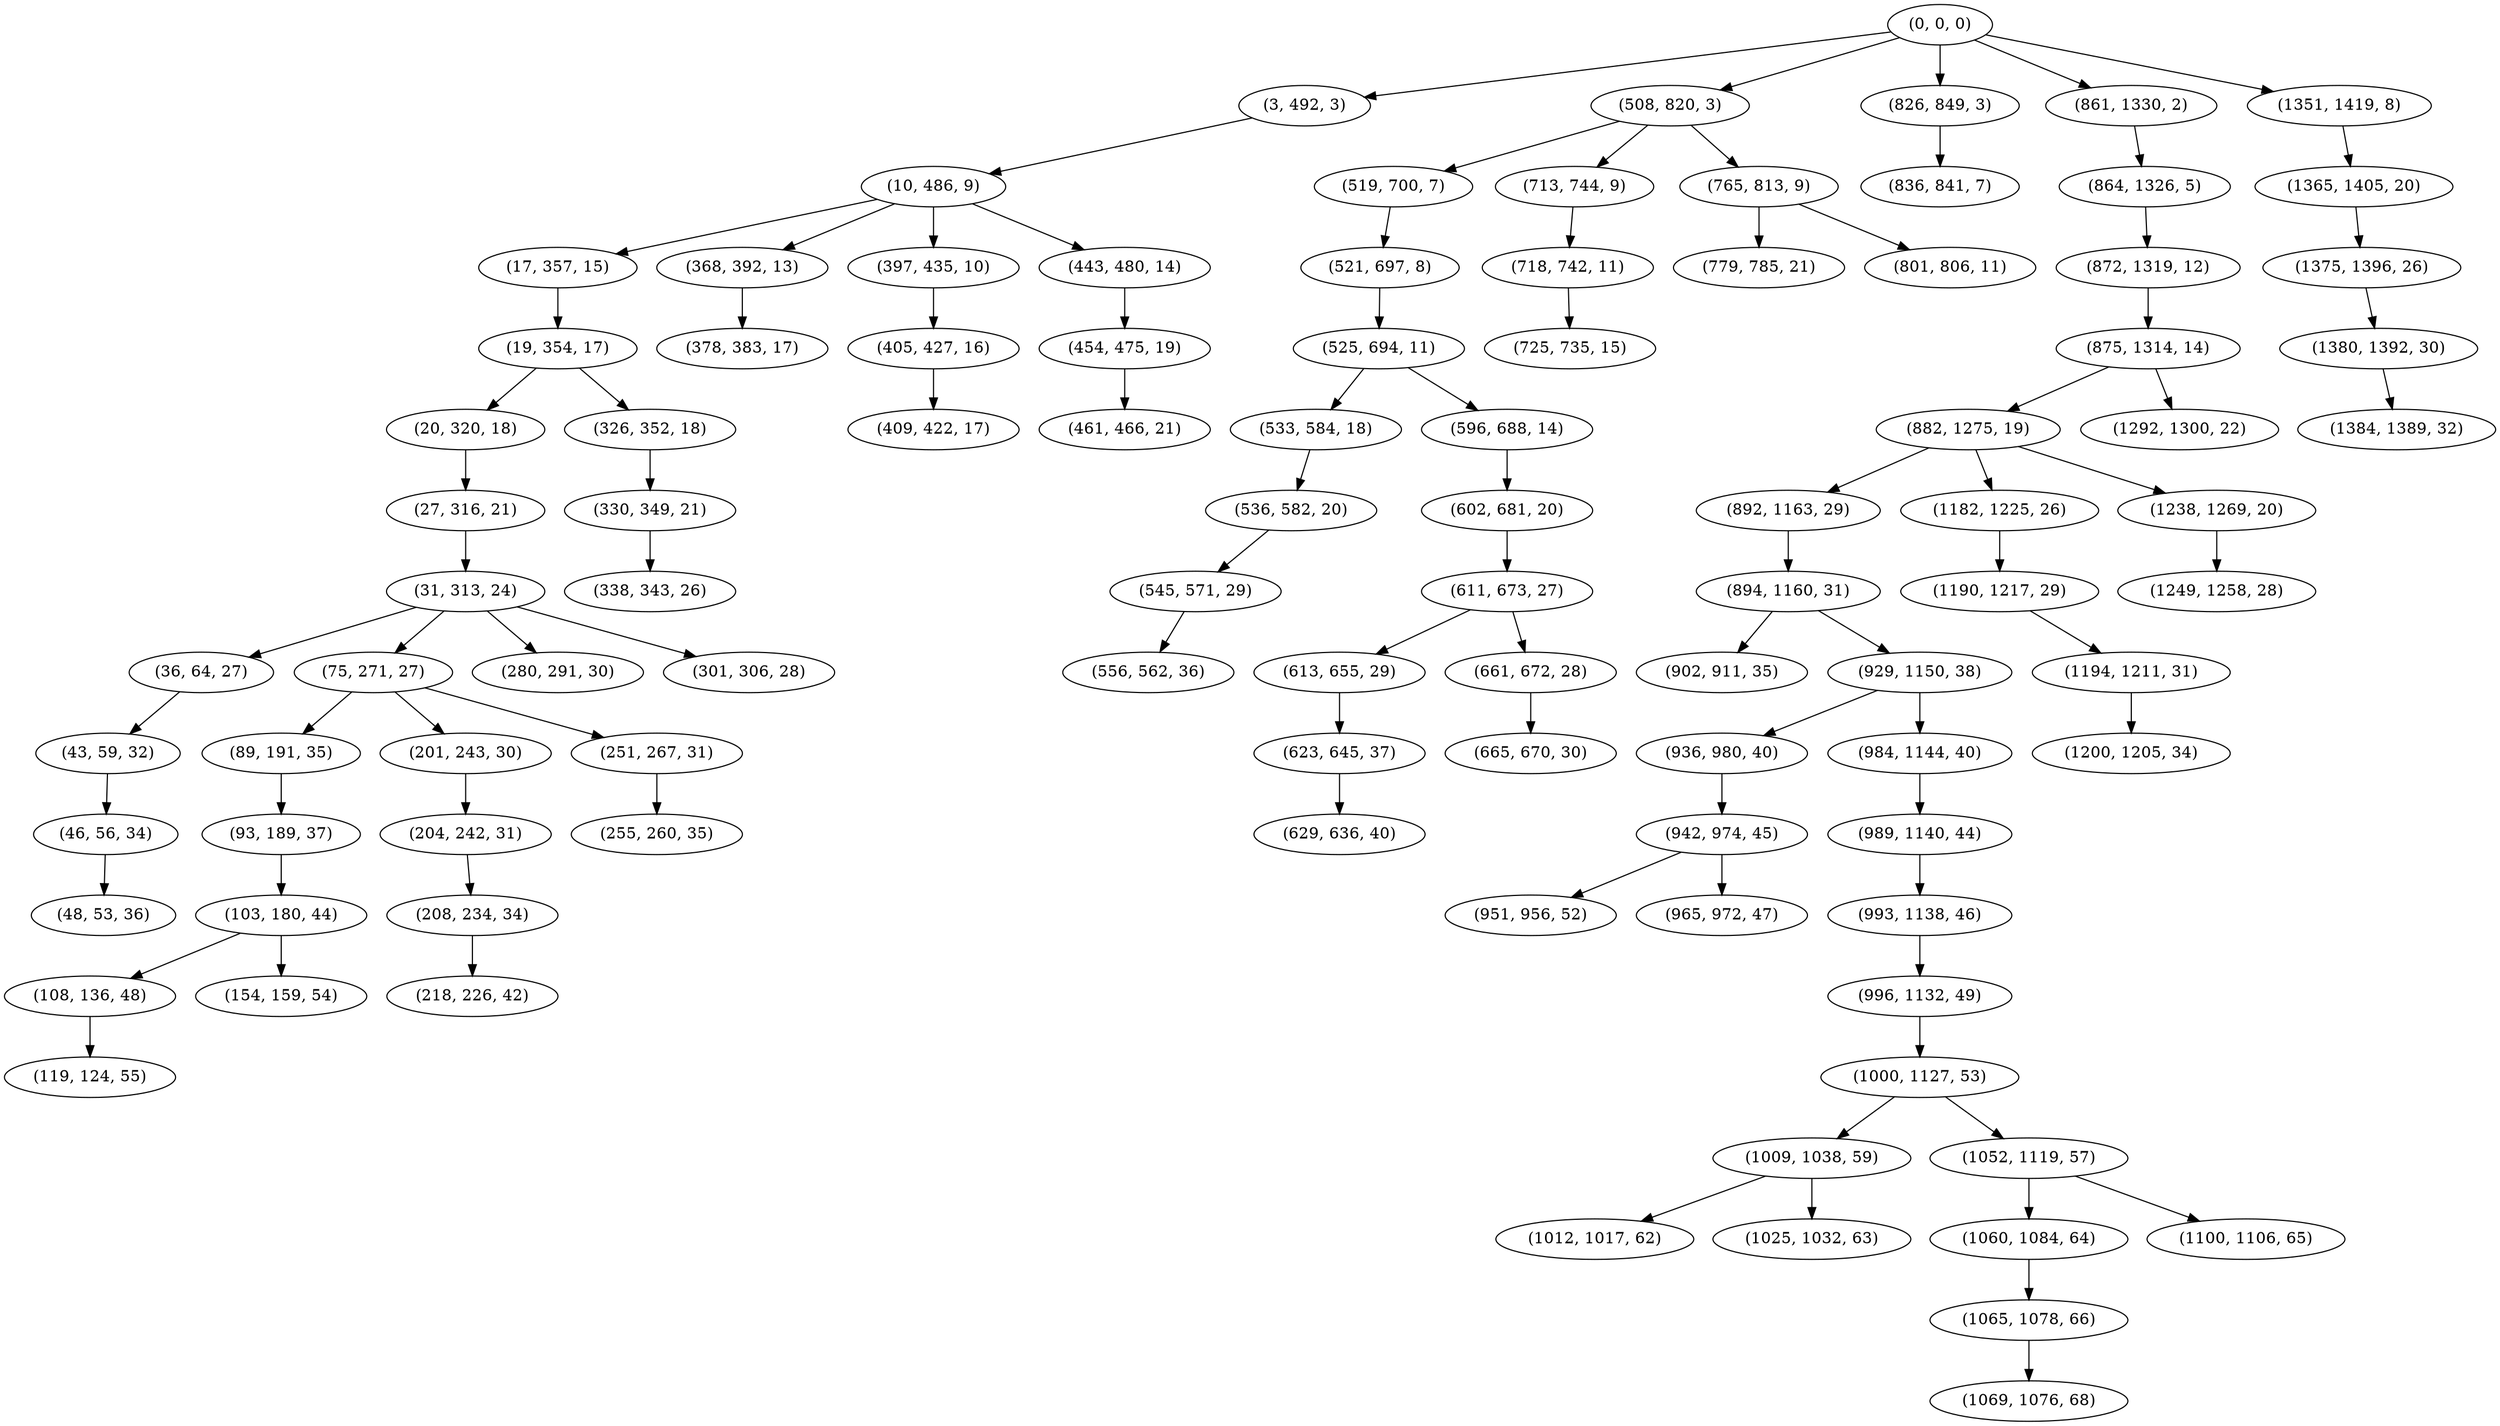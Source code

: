 digraph tree {
    "(0, 0, 0)";
    "(3, 492, 3)";
    "(10, 486, 9)";
    "(17, 357, 15)";
    "(19, 354, 17)";
    "(20, 320, 18)";
    "(27, 316, 21)";
    "(31, 313, 24)";
    "(36, 64, 27)";
    "(43, 59, 32)";
    "(46, 56, 34)";
    "(48, 53, 36)";
    "(75, 271, 27)";
    "(89, 191, 35)";
    "(93, 189, 37)";
    "(103, 180, 44)";
    "(108, 136, 48)";
    "(119, 124, 55)";
    "(154, 159, 54)";
    "(201, 243, 30)";
    "(204, 242, 31)";
    "(208, 234, 34)";
    "(218, 226, 42)";
    "(251, 267, 31)";
    "(255, 260, 35)";
    "(280, 291, 30)";
    "(301, 306, 28)";
    "(326, 352, 18)";
    "(330, 349, 21)";
    "(338, 343, 26)";
    "(368, 392, 13)";
    "(378, 383, 17)";
    "(397, 435, 10)";
    "(405, 427, 16)";
    "(409, 422, 17)";
    "(443, 480, 14)";
    "(454, 475, 19)";
    "(461, 466, 21)";
    "(508, 820, 3)";
    "(519, 700, 7)";
    "(521, 697, 8)";
    "(525, 694, 11)";
    "(533, 584, 18)";
    "(536, 582, 20)";
    "(545, 571, 29)";
    "(556, 562, 36)";
    "(596, 688, 14)";
    "(602, 681, 20)";
    "(611, 673, 27)";
    "(613, 655, 29)";
    "(623, 645, 37)";
    "(629, 636, 40)";
    "(661, 672, 28)";
    "(665, 670, 30)";
    "(713, 744, 9)";
    "(718, 742, 11)";
    "(725, 735, 15)";
    "(765, 813, 9)";
    "(779, 785, 21)";
    "(801, 806, 11)";
    "(826, 849, 3)";
    "(836, 841, 7)";
    "(861, 1330, 2)";
    "(864, 1326, 5)";
    "(872, 1319, 12)";
    "(875, 1314, 14)";
    "(882, 1275, 19)";
    "(892, 1163, 29)";
    "(894, 1160, 31)";
    "(902, 911, 35)";
    "(929, 1150, 38)";
    "(936, 980, 40)";
    "(942, 974, 45)";
    "(951, 956, 52)";
    "(965, 972, 47)";
    "(984, 1144, 40)";
    "(989, 1140, 44)";
    "(993, 1138, 46)";
    "(996, 1132, 49)";
    "(1000, 1127, 53)";
    "(1009, 1038, 59)";
    "(1012, 1017, 62)";
    "(1025, 1032, 63)";
    "(1052, 1119, 57)";
    "(1060, 1084, 64)";
    "(1065, 1078, 66)";
    "(1069, 1076, 68)";
    "(1100, 1106, 65)";
    "(1182, 1225, 26)";
    "(1190, 1217, 29)";
    "(1194, 1211, 31)";
    "(1200, 1205, 34)";
    "(1238, 1269, 20)";
    "(1249, 1258, 28)";
    "(1292, 1300, 22)";
    "(1351, 1419, 8)";
    "(1365, 1405, 20)";
    "(1375, 1396, 26)";
    "(1380, 1392, 30)";
    "(1384, 1389, 32)";
    "(0, 0, 0)" -> "(3, 492, 3)";
    "(0, 0, 0)" -> "(508, 820, 3)";
    "(0, 0, 0)" -> "(826, 849, 3)";
    "(0, 0, 0)" -> "(861, 1330, 2)";
    "(0, 0, 0)" -> "(1351, 1419, 8)";
    "(3, 492, 3)" -> "(10, 486, 9)";
    "(10, 486, 9)" -> "(17, 357, 15)";
    "(10, 486, 9)" -> "(368, 392, 13)";
    "(10, 486, 9)" -> "(397, 435, 10)";
    "(10, 486, 9)" -> "(443, 480, 14)";
    "(17, 357, 15)" -> "(19, 354, 17)";
    "(19, 354, 17)" -> "(20, 320, 18)";
    "(19, 354, 17)" -> "(326, 352, 18)";
    "(20, 320, 18)" -> "(27, 316, 21)";
    "(27, 316, 21)" -> "(31, 313, 24)";
    "(31, 313, 24)" -> "(36, 64, 27)";
    "(31, 313, 24)" -> "(75, 271, 27)";
    "(31, 313, 24)" -> "(280, 291, 30)";
    "(31, 313, 24)" -> "(301, 306, 28)";
    "(36, 64, 27)" -> "(43, 59, 32)";
    "(43, 59, 32)" -> "(46, 56, 34)";
    "(46, 56, 34)" -> "(48, 53, 36)";
    "(75, 271, 27)" -> "(89, 191, 35)";
    "(75, 271, 27)" -> "(201, 243, 30)";
    "(75, 271, 27)" -> "(251, 267, 31)";
    "(89, 191, 35)" -> "(93, 189, 37)";
    "(93, 189, 37)" -> "(103, 180, 44)";
    "(103, 180, 44)" -> "(108, 136, 48)";
    "(103, 180, 44)" -> "(154, 159, 54)";
    "(108, 136, 48)" -> "(119, 124, 55)";
    "(201, 243, 30)" -> "(204, 242, 31)";
    "(204, 242, 31)" -> "(208, 234, 34)";
    "(208, 234, 34)" -> "(218, 226, 42)";
    "(251, 267, 31)" -> "(255, 260, 35)";
    "(326, 352, 18)" -> "(330, 349, 21)";
    "(330, 349, 21)" -> "(338, 343, 26)";
    "(368, 392, 13)" -> "(378, 383, 17)";
    "(397, 435, 10)" -> "(405, 427, 16)";
    "(405, 427, 16)" -> "(409, 422, 17)";
    "(443, 480, 14)" -> "(454, 475, 19)";
    "(454, 475, 19)" -> "(461, 466, 21)";
    "(508, 820, 3)" -> "(519, 700, 7)";
    "(508, 820, 3)" -> "(713, 744, 9)";
    "(508, 820, 3)" -> "(765, 813, 9)";
    "(519, 700, 7)" -> "(521, 697, 8)";
    "(521, 697, 8)" -> "(525, 694, 11)";
    "(525, 694, 11)" -> "(533, 584, 18)";
    "(525, 694, 11)" -> "(596, 688, 14)";
    "(533, 584, 18)" -> "(536, 582, 20)";
    "(536, 582, 20)" -> "(545, 571, 29)";
    "(545, 571, 29)" -> "(556, 562, 36)";
    "(596, 688, 14)" -> "(602, 681, 20)";
    "(602, 681, 20)" -> "(611, 673, 27)";
    "(611, 673, 27)" -> "(613, 655, 29)";
    "(611, 673, 27)" -> "(661, 672, 28)";
    "(613, 655, 29)" -> "(623, 645, 37)";
    "(623, 645, 37)" -> "(629, 636, 40)";
    "(661, 672, 28)" -> "(665, 670, 30)";
    "(713, 744, 9)" -> "(718, 742, 11)";
    "(718, 742, 11)" -> "(725, 735, 15)";
    "(765, 813, 9)" -> "(779, 785, 21)";
    "(765, 813, 9)" -> "(801, 806, 11)";
    "(826, 849, 3)" -> "(836, 841, 7)";
    "(861, 1330, 2)" -> "(864, 1326, 5)";
    "(864, 1326, 5)" -> "(872, 1319, 12)";
    "(872, 1319, 12)" -> "(875, 1314, 14)";
    "(875, 1314, 14)" -> "(882, 1275, 19)";
    "(875, 1314, 14)" -> "(1292, 1300, 22)";
    "(882, 1275, 19)" -> "(892, 1163, 29)";
    "(882, 1275, 19)" -> "(1182, 1225, 26)";
    "(882, 1275, 19)" -> "(1238, 1269, 20)";
    "(892, 1163, 29)" -> "(894, 1160, 31)";
    "(894, 1160, 31)" -> "(902, 911, 35)";
    "(894, 1160, 31)" -> "(929, 1150, 38)";
    "(929, 1150, 38)" -> "(936, 980, 40)";
    "(929, 1150, 38)" -> "(984, 1144, 40)";
    "(936, 980, 40)" -> "(942, 974, 45)";
    "(942, 974, 45)" -> "(951, 956, 52)";
    "(942, 974, 45)" -> "(965, 972, 47)";
    "(984, 1144, 40)" -> "(989, 1140, 44)";
    "(989, 1140, 44)" -> "(993, 1138, 46)";
    "(993, 1138, 46)" -> "(996, 1132, 49)";
    "(996, 1132, 49)" -> "(1000, 1127, 53)";
    "(1000, 1127, 53)" -> "(1009, 1038, 59)";
    "(1000, 1127, 53)" -> "(1052, 1119, 57)";
    "(1009, 1038, 59)" -> "(1012, 1017, 62)";
    "(1009, 1038, 59)" -> "(1025, 1032, 63)";
    "(1052, 1119, 57)" -> "(1060, 1084, 64)";
    "(1052, 1119, 57)" -> "(1100, 1106, 65)";
    "(1060, 1084, 64)" -> "(1065, 1078, 66)";
    "(1065, 1078, 66)" -> "(1069, 1076, 68)";
    "(1182, 1225, 26)" -> "(1190, 1217, 29)";
    "(1190, 1217, 29)" -> "(1194, 1211, 31)";
    "(1194, 1211, 31)" -> "(1200, 1205, 34)";
    "(1238, 1269, 20)" -> "(1249, 1258, 28)";
    "(1351, 1419, 8)" -> "(1365, 1405, 20)";
    "(1365, 1405, 20)" -> "(1375, 1396, 26)";
    "(1375, 1396, 26)" -> "(1380, 1392, 30)";
    "(1380, 1392, 30)" -> "(1384, 1389, 32)";
}
